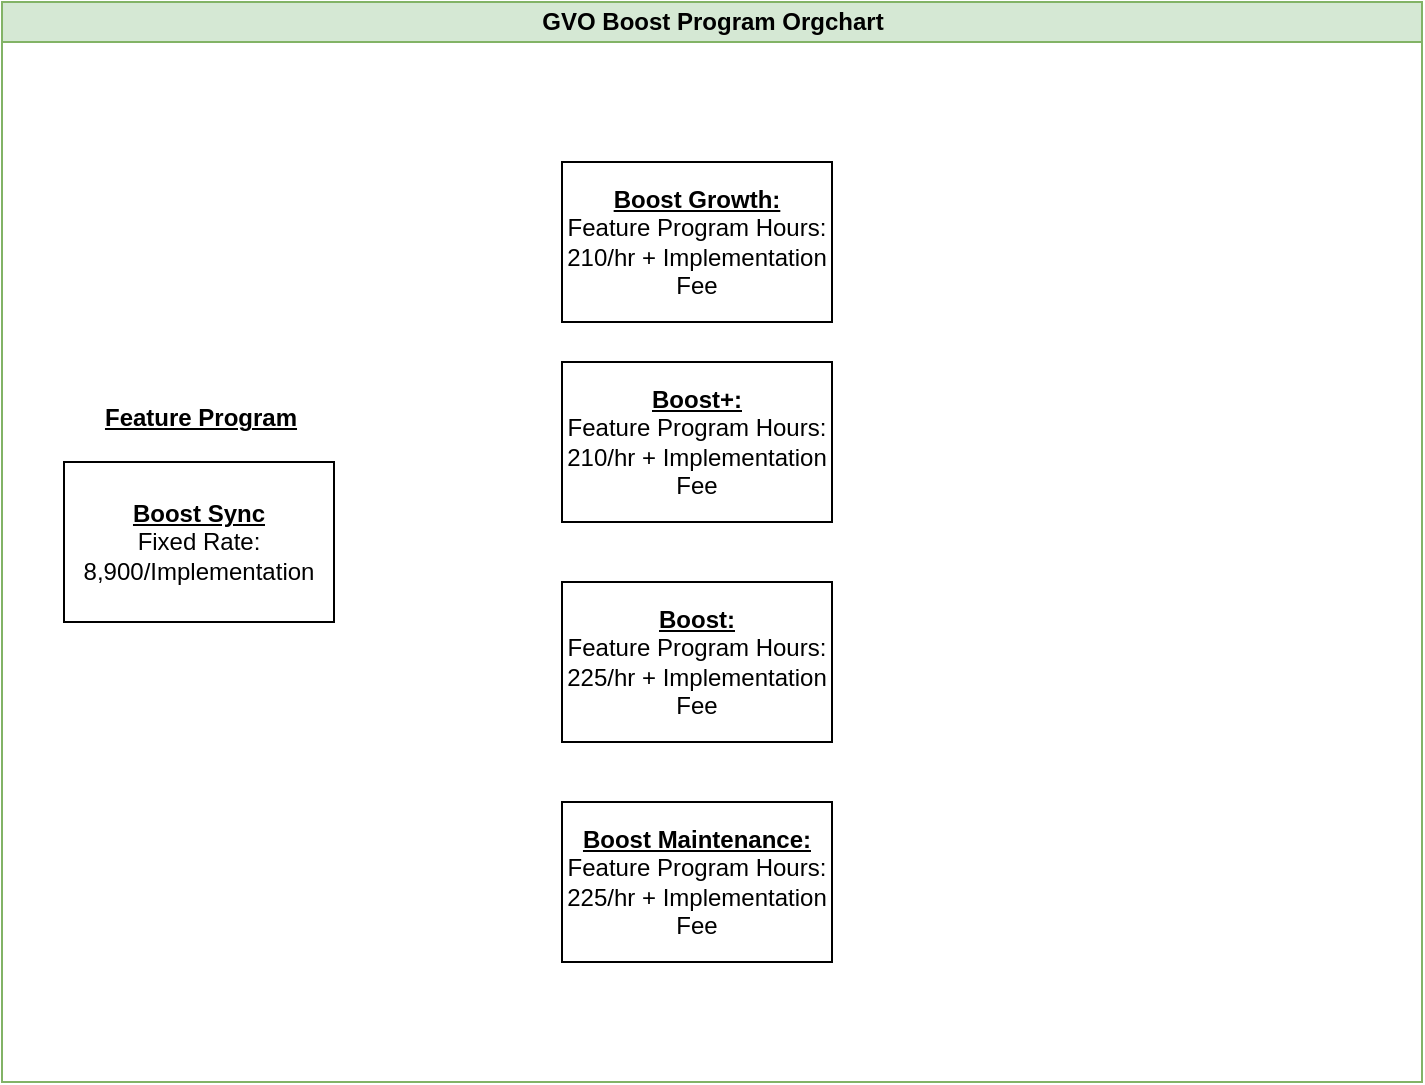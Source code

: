 <mxfile version="24.7.17">
  <diagram id="prtHgNgQTEPvFCAcTncT" name="Page-1">
    <mxGraphModel dx="1195" dy="615" grid="1" gridSize="10" guides="1" tooltips="1" connect="1" arrows="1" fold="1" page="1" pageScale="1" pageWidth="827" pageHeight="1169" math="0" shadow="0">
      <root>
        <mxCell id="0" />
        <mxCell id="1" parent="0" />
        <mxCell id="dNxyNK7c78bLwvsdeMH5-11" value="GVO Boost Program Orgchart" style="swimlane;html=1;startSize=20;horizontal=1;containerType=tree;glass=0;fillColor=#d5e8d4;strokeColor=#82b366;" parent="1" vertex="1">
          <mxGeometry x="59" y="45" width="710" height="540" as="geometry" />
        </mxCell>
        <mxCell id="VbYY6vEISr5oXFv7Z-xg-1" value="&lt;u&gt;&lt;b&gt;Boost:&lt;/b&gt;&lt;/u&gt;&lt;div&gt;Feature Program Hours:&lt;br&gt;225/hr&amp;nbsp;&lt;span style=&quot;background-color: initial;&quot;&gt;+ Implementation Fee&lt;/span&gt;&lt;/div&gt;" style="rounded=0;whiteSpace=wrap;html=1;" vertex="1" parent="dNxyNK7c78bLwvsdeMH5-11">
          <mxGeometry x="280" y="290" width="135" height="80" as="geometry" />
        </mxCell>
        <mxCell id="VbYY6vEISr5oXFv7Z-xg-3" value="&lt;u&gt;&lt;b&gt;Boost Sync&lt;/b&gt;&lt;/u&gt;&lt;div&gt;Fixed Rate: 8,900/Implementation&lt;/div&gt;" style="rounded=0;whiteSpace=wrap;html=1;" vertex="1" parent="dNxyNK7c78bLwvsdeMH5-11">
          <mxGeometry x="31" y="230" width="135" height="80" as="geometry" />
        </mxCell>
        <mxCell id="VbYY6vEISr5oXFv7Z-xg-4" value="&lt;u&gt;&lt;b&gt;Boost Maintenance:&lt;/b&gt;&lt;br&gt;&lt;/u&gt;Feature Program Hours:&lt;br&gt;&lt;div&gt;&lt;span style=&quot;background-color: initial;&quot;&gt;225/hr&lt;/span&gt;&amp;nbsp;&lt;span style=&quot;background-color: initial;&quot;&gt;+ Implementation Fee&lt;/span&gt;&lt;/div&gt;" style="rounded=0;whiteSpace=wrap;html=1;" vertex="1" parent="dNxyNK7c78bLwvsdeMH5-11">
          <mxGeometry x="280" y="400" width="135" height="80" as="geometry" />
        </mxCell>
        <mxCell id="VbYY6vEISr5oXFv7Z-xg-5" value="&lt;u&gt;&lt;b&gt;Boost+:&lt;/b&gt;&lt;/u&gt;&lt;div&gt;Feature Program Hours:&lt;br&gt;210/hr&amp;nbsp;&lt;span style=&quot;background-color: initial;&quot;&gt;+ Implementation Fee&lt;/span&gt;&lt;/div&gt;" style="rounded=0;whiteSpace=wrap;html=1;" vertex="1" parent="dNxyNK7c78bLwvsdeMH5-11">
          <mxGeometry x="280" y="180" width="135" height="80" as="geometry" />
        </mxCell>
        <mxCell id="VbYY6vEISr5oXFv7Z-xg-21" value="&lt;u&gt;&lt;b&gt;Boost Growth:&lt;/b&gt;&lt;/u&gt;&lt;div&gt;Feature Program Hours:&lt;br&gt;210/hr + Implementation Fee&lt;/div&gt;" style="rounded=0;whiteSpace=wrap;html=1;" vertex="1" parent="dNxyNK7c78bLwvsdeMH5-11">
          <mxGeometry x="280" y="80" width="135" height="80" as="geometry" />
        </mxCell>
        <mxCell id="VbYY6vEISr5oXFv7Z-xg-23" value="&lt;u&gt;&lt;b&gt;Feature Program&lt;/b&gt;&lt;/u&gt;" style="text;html=1;align=center;verticalAlign=middle;resizable=0;points=[];autosize=1;strokeColor=none;fillColor=none;" vertex="1" parent="dNxyNK7c78bLwvsdeMH5-11">
          <mxGeometry x="38.5" y="193" width="120" height="30" as="geometry" />
        </mxCell>
      </root>
    </mxGraphModel>
  </diagram>
</mxfile>
